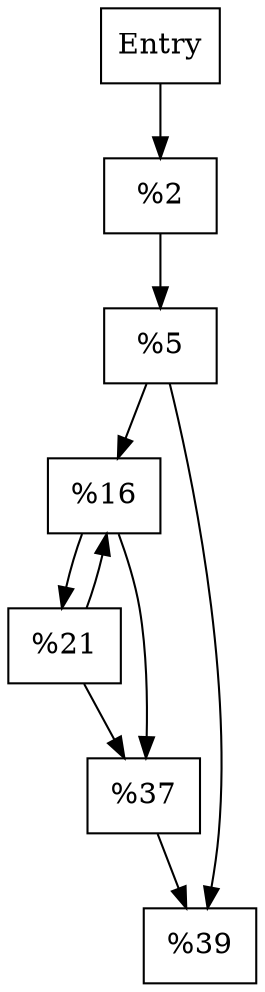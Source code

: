 digraph CFG {
    rankdir=TB;
    
    node [shape=rectangle];
    
    entry [label="Entry"];
    block_1 [label="%2"];
    block_5 [label="%5"];
    block_16 [label="%16"];
    block_21 [label="%21"];
    block_37 [label="%37"];
    block_39 [label="%39"];
    
    entry -> block_1;
    block_1 -> block_5;
    block_5 -> block_16;
    block_16 -> block_21;
    block_16 -> block_37;
    block_21 -> block_16;
    block_21 -> block_37;
    block_37 -> block_39;
    block_5 -> block_39;
}
